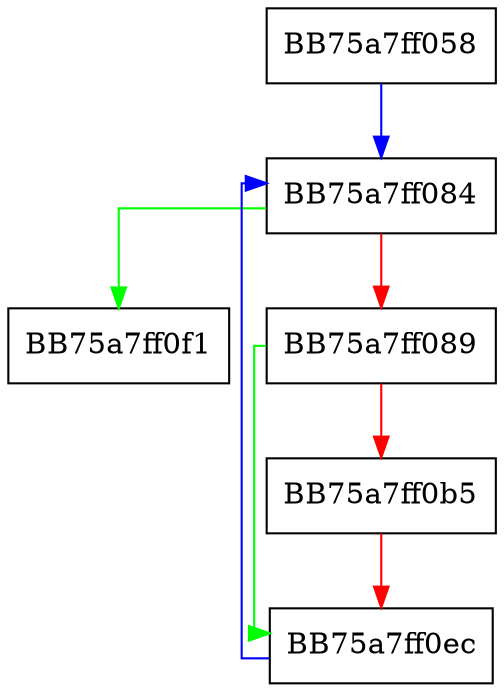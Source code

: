 digraph CopyFrom {
  node [shape="box"];
  graph [splines=ortho];
  BB75a7ff058 -> BB75a7ff084 [color="blue"];
  BB75a7ff084 -> BB75a7ff0f1 [color="green"];
  BB75a7ff084 -> BB75a7ff089 [color="red"];
  BB75a7ff089 -> BB75a7ff0ec [color="green"];
  BB75a7ff089 -> BB75a7ff0b5 [color="red"];
  BB75a7ff0b5 -> BB75a7ff0ec [color="red"];
  BB75a7ff0ec -> BB75a7ff084 [color="blue"];
}